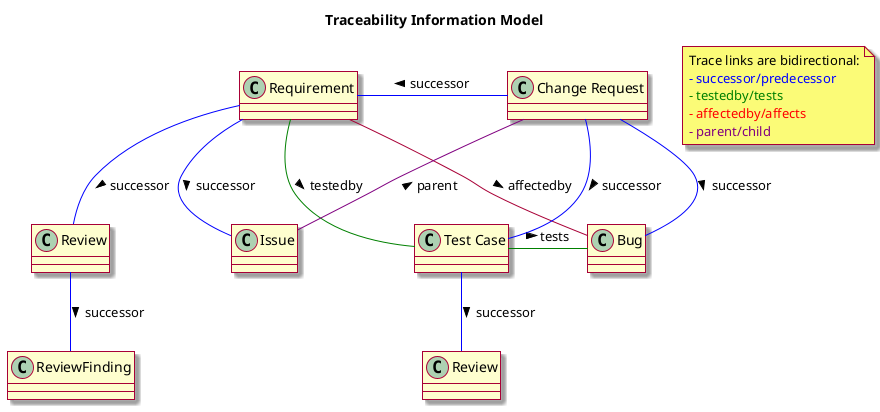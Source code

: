 @startuml

skin rose

title Traceability Information Model


Class "Change Request" as cr
Class "Issue" as issue

Class "Requirement" as req
Class "Test Case" as tc
Class "Bug" as bug
Class "Review" as revreq
Class "Review" as revtc
Class "ReviewFinding" as finding


cr -[#blue]left- req : successor >
req -[#green]down- tc : testedby >
tc -[#green]right- bug : tests >
req - bug : affectedby >
cr -[#blue]down- tc : successor >
cr -[#blue]down- bug : successor >
req -[#blue]down- revreq : successor >
revreq -[#blue]down- finding : successor >
tc -[#blue]down- revtc : successor >
cr -[#purple]down- issue : parent <
issue -[#blue]- req : successor <

note as N0
Trace links are bidirectional:
<color:blue>- successor/predecessor</color>
<color:green>- testedby/tests</color>
<color:red>- affectedby/affects</color>
<color:purple>- parent/child</color>
end note

@enduml